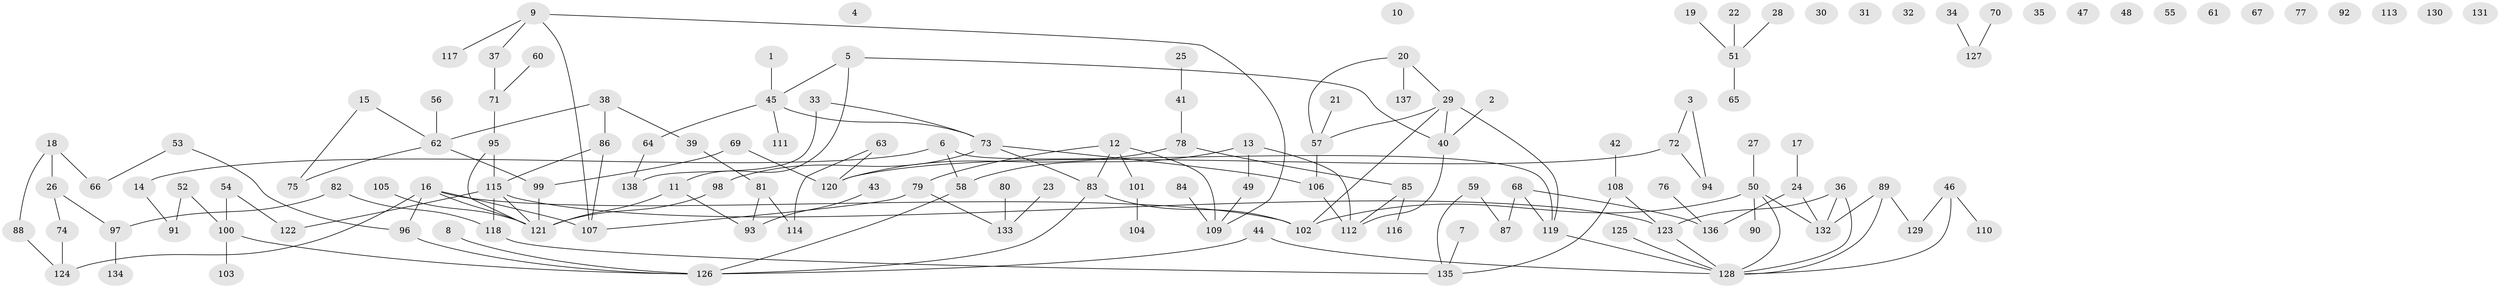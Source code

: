 // coarse degree distribution, {1: 0.24489795918367346, 3: 0.17346938775510204, 2: 0.19387755102040816, 0: 0.16326530612244897, 6: 0.05102040816326531, 4: 0.09183673469387756, 7: 0.01020408163265306, 5: 0.061224489795918366, 10: 0.01020408163265306}
// Generated by graph-tools (version 1.1) at 2025/41/03/06/25 10:41:25]
// undirected, 138 vertices, 156 edges
graph export_dot {
graph [start="1"]
  node [color=gray90,style=filled];
  1;
  2;
  3;
  4;
  5;
  6;
  7;
  8;
  9;
  10;
  11;
  12;
  13;
  14;
  15;
  16;
  17;
  18;
  19;
  20;
  21;
  22;
  23;
  24;
  25;
  26;
  27;
  28;
  29;
  30;
  31;
  32;
  33;
  34;
  35;
  36;
  37;
  38;
  39;
  40;
  41;
  42;
  43;
  44;
  45;
  46;
  47;
  48;
  49;
  50;
  51;
  52;
  53;
  54;
  55;
  56;
  57;
  58;
  59;
  60;
  61;
  62;
  63;
  64;
  65;
  66;
  67;
  68;
  69;
  70;
  71;
  72;
  73;
  74;
  75;
  76;
  77;
  78;
  79;
  80;
  81;
  82;
  83;
  84;
  85;
  86;
  87;
  88;
  89;
  90;
  91;
  92;
  93;
  94;
  95;
  96;
  97;
  98;
  99;
  100;
  101;
  102;
  103;
  104;
  105;
  106;
  107;
  108;
  109;
  110;
  111;
  112;
  113;
  114;
  115;
  116;
  117;
  118;
  119;
  120;
  121;
  122;
  123;
  124;
  125;
  126;
  127;
  128;
  129;
  130;
  131;
  132;
  133;
  134;
  135;
  136;
  137;
  138;
  1 -- 45;
  2 -- 40;
  3 -- 72;
  3 -- 94;
  5 -- 11;
  5 -- 40;
  5 -- 45;
  6 -- 14;
  6 -- 58;
  6 -- 119;
  7 -- 135;
  8 -- 126;
  9 -- 37;
  9 -- 107;
  9 -- 109;
  9 -- 117;
  11 -- 93;
  11 -- 121;
  12 -- 79;
  12 -- 83;
  12 -- 101;
  12 -- 109;
  13 -- 49;
  13 -- 58;
  13 -- 112;
  14 -- 91;
  15 -- 62;
  15 -- 75;
  16 -- 96;
  16 -- 102;
  16 -- 107;
  16 -- 121;
  16 -- 124;
  17 -- 24;
  18 -- 26;
  18 -- 66;
  18 -- 88;
  19 -- 51;
  20 -- 29;
  20 -- 57;
  20 -- 137;
  21 -- 57;
  22 -- 51;
  23 -- 133;
  24 -- 132;
  24 -- 136;
  25 -- 41;
  26 -- 74;
  26 -- 97;
  27 -- 50;
  28 -- 51;
  29 -- 40;
  29 -- 57;
  29 -- 102;
  29 -- 119;
  33 -- 73;
  33 -- 138;
  34 -- 127;
  36 -- 123;
  36 -- 128;
  36 -- 132;
  37 -- 71;
  38 -- 39;
  38 -- 62;
  38 -- 86;
  39 -- 81;
  40 -- 112;
  41 -- 78;
  42 -- 108;
  43 -- 93;
  44 -- 126;
  44 -- 128;
  45 -- 64;
  45 -- 73;
  45 -- 111;
  46 -- 110;
  46 -- 128;
  46 -- 129;
  49 -- 109;
  50 -- 90;
  50 -- 102;
  50 -- 128;
  50 -- 132;
  51 -- 65;
  52 -- 91;
  52 -- 100;
  53 -- 66;
  53 -- 96;
  54 -- 100;
  54 -- 122;
  56 -- 62;
  57 -- 106;
  58 -- 126;
  59 -- 87;
  59 -- 135;
  60 -- 71;
  62 -- 75;
  62 -- 99;
  63 -- 114;
  63 -- 120;
  64 -- 138;
  68 -- 87;
  68 -- 119;
  68 -- 136;
  69 -- 99;
  69 -- 120;
  70 -- 127;
  71 -- 95;
  72 -- 94;
  72 -- 120;
  73 -- 83;
  73 -- 98;
  73 -- 106;
  74 -- 124;
  76 -- 136;
  78 -- 85;
  78 -- 120;
  79 -- 107;
  79 -- 133;
  80 -- 133;
  81 -- 93;
  81 -- 114;
  82 -- 97;
  82 -- 118;
  83 -- 102;
  83 -- 126;
  84 -- 109;
  85 -- 112;
  85 -- 116;
  86 -- 107;
  86 -- 115;
  88 -- 124;
  89 -- 128;
  89 -- 129;
  89 -- 132;
  95 -- 115;
  95 -- 121;
  96 -- 126;
  97 -- 134;
  98 -- 121;
  99 -- 121;
  100 -- 103;
  100 -- 126;
  101 -- 104;
  105 -- 121;
  106 -- 112;
  108 -- 123;
  108 -- 135;
  115 -- 118;
  115 -- 121;
  115 -- 122;
  115 -- 123;
  118 -- 135;
  119 -- 128;
  123 -- 128;
  125 -- 128;
}
